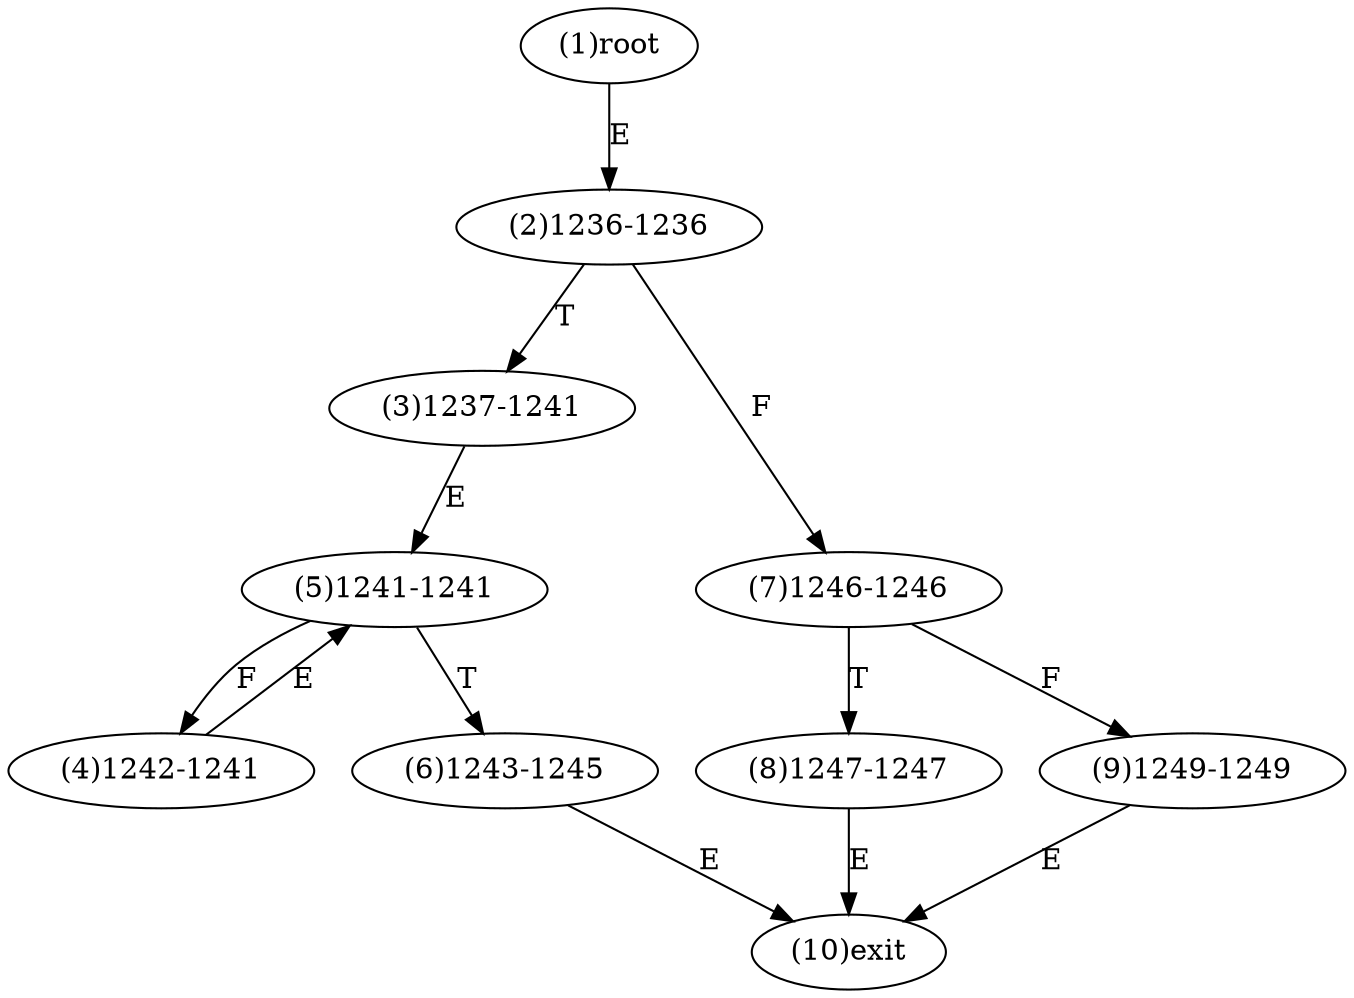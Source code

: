 digraph "" { 
1[ label="(1)root"];
2[ label="(2)1236-1236"];
3[ label="(3)1237-1241"];
4[ label="(4)1242-1241"];
5[ label="(5)1241-1241"];
6[ label="(6)1243-1245"];
7[ label="(7)1246-1246"];
8[ label="(8)1247-1247"];
9[ label="(9)1249-1249"];
10[ label="(10)exit"];
1->2[ label="E"];
2->7[ label="F"];
2->3[ label="T"];
3->5[ label="E"];
4->5[ label="E"];
5->4[ label="F"];
5->6[ label="T"];
6->10[ label="E"];
7->9[ label="F"];
7->8[ label="T"];
8->10[ label="E"];
9->10[ label="E"];
}